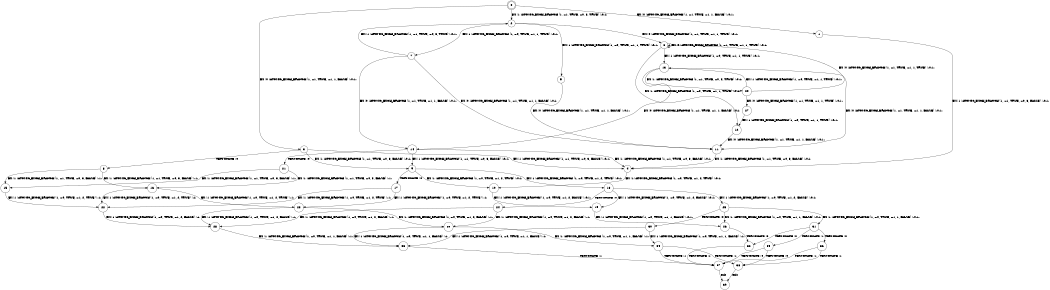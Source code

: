 digraph BCG {
size = "7, 10.5";
center = TRUE;
node [shape = circle];
0 [peripheries = 2];
0 -> 1 [label = "EX !0 !ATOMIC_EXCH_BRANCH (1, +1, TRUE, +1, 1, FALSE) !:0:1:"];
0 -> 2 [label = "EX !1 !ATOMIC_EXCH_BRANCH (1, +1, TRUE, +0, 3, TRUE) !:0:1:"];
0 -> 3 [label = "EX !0 !ATOMIC_EXCH_BRANCH (1, +1, TRUE, +1, 1, FALSE) !:0:1:"];
1 -> 4 [label = "EX !1 !ATOMIC_EXCH_BRANCH (1, +1, TRUE, +0, 3, FALSE) !:0:1:"];
2 -> 5 [label = "EX !1 !ATOMIC_EXCH_BRANCH (1, +0, TRUE, +1, 1, TRUE) !:0:1:"];
2 -> 6 [label = "EX !0 !ATOMIC_EXCH_BRANCH (1, +1, TRUE, +1, 1, TRUE) !:0:1:"];
2 -> 7 [label = "EX !1 !ATOMIC_EXCH_BRANCH (1, +0, TRUE, +1, 1, TRUE) !:0:1:"];
3 -> 4 [label = "EX !1 !ATOMIC_EXCH_BRANCH (1, +1, TRUE, +0, 3, FALSE) !:0:1:"];
3 -> 8 [label = "TERMINATE !0"];
3 -> 9 [label = "EX !1 !ATOMIC_EXCH_BRANCH (1, +1, TRUE, +0, 3, FALSE) !:0:1:"];
4 -> 10 [label = "EX !1 !ATOMIC_EXCH_BRANCH (1, +0, TRUE, +1, 2, TRUE) !:0:1:"];
5 -> 11 [label = "EX !0 !ATOMIC_EXCH_BRANCH (1, +1, TRUE, +1, 1, FALSE) !:0:1:"];
6 -> 12 [label = "EX !1 !ATOMIC_EXCH_BRANCH (1, +0, TRUE, +1, 1, TRUE) !:0:1:"];
6 -> 13 [label = "EX !1 !ATOMIC_EXCH_BRANCH (1, +0, TRUE, +1, 1, TRUE) !:0:1:"];
6 -> 6 [label = "EX !0 !ATOMIC_EXCH_BRANCH (1, +1, TRUE, +1, 1, TRUE) !:0:1:"];
7 -> 11 [label = "EX !0 !ATOMIC_EXCH_BRANCH (1, +1, TRUE, +1, 1, FALSE) !:0:1:"];
7 -> 14 [label = "EX !0 !ATOMIC_EXCH_BRANCH (1, +1, TRUE, +1, 1, FALSE) !:0:1:"];
7 -> 2 [label = "EX !1 !ATOMIC_EXCH_BRANCH (1, +1, TRUE, +0, 3, TRUE) !:0:1:"];
8 -> 15 [label = "EX !1 !ATOMIC_EXCH_BRANCH (1, +1, TRUE, +0, 3, FALSE) !:1:"];
8 -> 16 [label = "EX !1 !ATOMIC_EXCH_BRANCH (1, +1, TRUE, +0, 3, FALSE) !:1:"];
9 -> 10 [label = "EX !1 !ATOMIC_EXCH_BRANCH (1, +0, TRUE, +1, 2, TRUE) !:0:1:"];
9 -> 17 [label = "TERMINATE !0"];
9 -> 18 [label = "EX !1 !ATOMIC_EXCH_BRANCH (1, +0, TRUE, +1, 2, TRUE) !:0:1:"];
10 -> 19 [label = "EX !1 !ATOMIC_EXCH_BRANCH (1, +0, TRUE, +1, 2, FALSE) !:0:1:"];
11 -> 4 [label = "EX !1 !ATOMIC_EXCH_BRANCH (1, +1, TRUE, +0, 3, FALSE) !:0:1:"];
12 -> 11 [label = "EX !0 !ATOMIC_EXCH_BRANCH (1, +1, TRUE, +1, 1, FALSE) !:0:1:"];
13 -> 11 [label = "EX !0 !ATOMIC_EXCH_BRANCH (1, +1, TRUE, +1, 1, FALSE) !:0:1:"];
13 -> 20 [label = "EX !1 !ATOMIC_EXCH_BRANCH (1, +1, TRUE, +0, 3, TRUE) !:0:1:"];
13 -> 14 [label = "EX !0 !ATOMIC_EXCH_BRANCH (1, +1, TRUE, +1, 1, FALSE) !:0:1:"];
14 -> 4 [label = "EX !1 !ATOMIC_EXCH_BRANCH (1, +1, TRUE, +0, 3, FALSE) !:0:1:"];
14 -> 21 [label = "TERMINATE !0"];
14 -> 9 [label = "EX !1 !ATOMIC_EXCH_BRANCH (1, +1, TRUE, +0, 3, FALSE) !:0:1:"];
15 -> 22 [label = "EX !1 !ATOMIC_EXCH_BRANCH (1, +0, TRUE, +1, 2, TRUE) !:1:"];
16 -> 22 [label = "EX !1 !ATOMIC_EXCH_BRANCH (1, +0, TRUE, +1, 2, TRUE) !:1:"];
16 -> 23 [label = "EX !1 !ATOMIC_EXCH_BRANCH (1, +0, TRUE, +1, 2, TRUE) !:1:"];
17 -> 22 [label = "EX !1 !ATOMIC_EXCH_BRANCH (1, +0, TRUE, +1, 2, TRUE) !:1:"];
17 -> 23 [label = "EX !1 !ATOMIC_EXCH_BRANCH (1, +0, TRUE, +1, 2, TRUE) !:1:"];
18 -> 19 [label = "EX !1 !ATOMIC_EXCH_BRANCH (1, +0, TRUE, +1, 2, FALSE) !:0:1:"];
18 -> 24 [label = "TERMINATE !0"];
18 -> 25 [label = "EX !1 !ATOMIC_EXCH_BRANCH (1, +0, TRUE, +1, 2, FALSE) !:0:1:"];
19 -> 26 [label = "EX !1 !ATOMIC_EXCH_BRANCH (1, +0, TRUE, +1, 1, FALSE) !:0:1:"];
20 -> 27 [label = "EX !0 !ATOMIC_EXCH_BRANCH (1, +1, TRUE, +1, 1, TRUE) !:0:1:"];
20 -> 13 [label = "EX !1 !ATOMIC_EXCH_BRANCH (1, +0, TRUE, +1, 1, TRUE) !:0:1:"];
20 -> 6 [label = "EX !0 !ATOMIC_EXCH_BRANCH (1, +1, TRUE, +1, 1, TRUE) !:0:1:"];
21 -> 15 [label = "EX !1 !ATOMIC_EXCH_BRANCH (1, +1, TRUE, +0, 3, FALSE) !:1:"];
21 -> 16 [label = "EX !1 !ATOMIC_EXCH_BRANCH (1, +1, TRUE, +0, 3, FALSE) !:1:"];
22 -> 28 [label = "EX !1 !ATOMIC_EXCH_BRANCH (1, +0, TRUE, +1, 2, FALSE) !:1:"];
23 -> 28 [label = "EX !1 !ATOMIC_EXCH_BRANCH (1, +0, TRUE, +1, 2, FALSE) !:1:"];
23 -> 29 [label = "EX !1 !ATOMIC_EXCH_BRANCH (1, +0, TRUE, +1, 2, FALSE) !:1:"];
24 -> 28 [label = "EX !1 !ATOMIC_EXCH_BRANCH (1, +0, TRUE, +1, 2, FALSE) !:1:"];
24 -> 29 [label = "EX !1 !ATOMIC_EXCH_BRANCH (1, +0, TRUE, +1, 2, FALSE) !:1:"];
25 -> 26 [label = "EX !1 !ATOMIC_EXCH_BRANCH (1, +0, TRUE, +1, 1, FALSE) !:0:1:"];
25 -> 30 [label = "TERMINATE !0"];
25 -> 31 [label = "EX !1 !ATOMIC_EXCH_BRANCH (1, +0, TRUE, +1, 1, FALSE) !:0:1:"];
26 -> 32 [label = "TERMINATE !0"];
27 -> 12 [label = "EX !1 !ATOMIC_EXCH_BRANCH (1, +0, TRUE, +1, 1, TRUE) !:0:1:"];
28 -> 33 [label = "EX !1 !ATOMIC_EXCH_BRANCH (1, +0, TRUE, +1, 1, FALSE) !:1:"];
29 -> 33 [label = "EX !1 !ATOMIC_EXCH_BRANCH (1, +0, TRUE, +1, 1, FALSE) !:1:"];
29 -> 34 [label = "EX !1 !ATOMIC_EXCH_BRANCH (1, +0, TRUE, +1, 1, FALSE) !:1:"];
30 -> 33 [label = "EX !1 !ATOMIC_EXCH_BRANCH (1, +0, TRUE, +1, 1, FALSE) !:1:"];
30 -> 34 [label = "EX !1 !ATOMIC_EXCH_BRANCH (1, +0, TRUE, +1, 1, FALSE) !:1:"];
31 -> 32 [label = "TERMINATE !0"];
31 -> 35 [label = "TERMINATE !1"];
31 -> 36 [label = "TERMINATE !0"];
32 -> 37 [label = "TERMINATE !1"];
33 -> 37 [label = "TERMINATE !1"];
34 -> 37 [label = "TERMINATE !1"];
34 -> 38 [label = "TERMINATE !1"];
35 -> 37 [label = "TERMINATE !0"];
35 -> 38 [label = "TERMINATE !0"];
36 -> 37 [label = "TERMINATE !1"];
36 -> 38 [label = "TERMINATE !1"];
37 -> 39 [label = "exit"];
38 -> 39 [label = "exit"];
}
